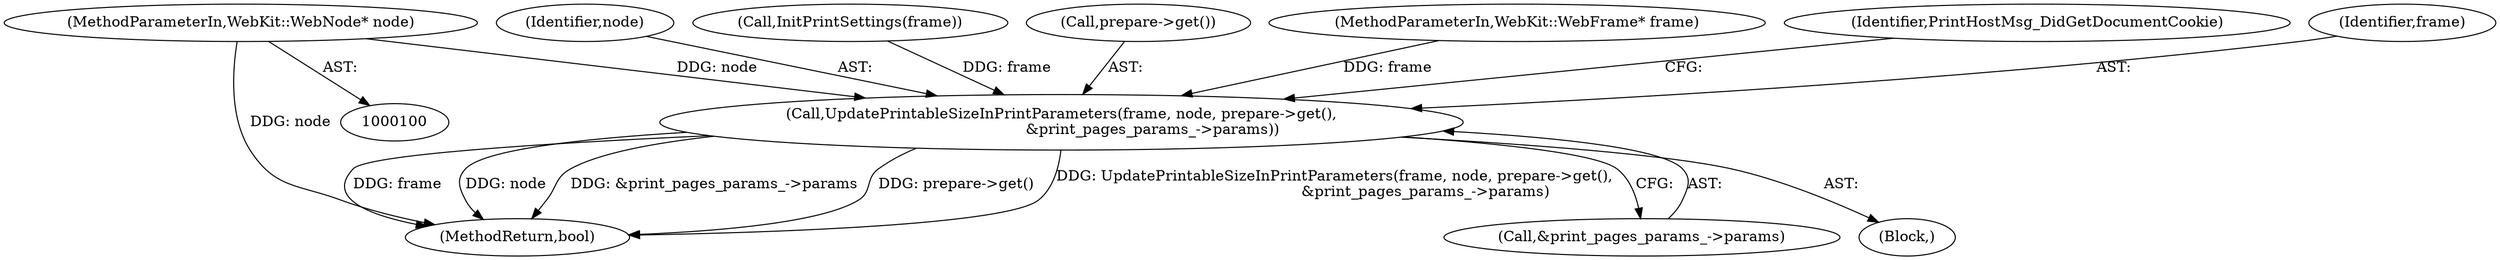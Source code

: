 digraph "0_Chrome_c7a90019bf7054145b11d2577b851cf2779d3d79_5@pointer" {
"1000102" [label="(MethodParameterIn,WebKit::WebNode* node)"];
"1000117" [label="(Call,UpdatePrintableSizeInPrintParameters(frame, node, prepare->get(),\n                                       &print_pages_params_->params))"];
"1000102" [label="(MethodParameterIn,WebKit::WebNode* node)"];
"1000130" [label="(MethodReturn,bool)"];
"1000117" [label="(Call,UpdatePrintableSizeInPrintParameters(frame, node, prepare->get(),\n                                       &print_pages_params_->params))"];
"1000119" [label="(Identifier,node)"];
"1000107" [label="(Call,InitPrintSettings(frame))"];
"1000121" [label="(Call,&print_pages_params_->params)"];
"1000120" [label="(Call,prepare->get())"];
"1000101" [label="(MethodParameterIn,WebKit::WebFrame* frame)"];
"1000104" [label="(Block,)"];
"1000127" [label="(Identifier,PrintHostMsg_DidGetDocumentCookie)"];
"1000118" [label="(Identifier,frame)"];
"1000102" -> "1000100"  [label="AST: "];
"1000102" -> "1000130"  [label="DDG: node"];
"1000102" -> "1000117"  [label="DDG: node"];
"1000117" -> "1000104"  [label="AST: "];
"1000117" -> "1000121"  [label="CFG: "];
"1000118" -> "1000117"  [label="AST: "];
"1000119" -> "1000117"  [label="AST: "];
"1000120" -> "1000117"  [label="AST: "];
"1000121" -> "1000117"  [label="AST: "];
"1000127" -> "1000117"  [label="CFG: "];
"1000117" -> "1000130"  [label="DDG: UpdatePrintableSizeInPrintParameters(frame, node, prepare->get(),\n                                       &print_pages_params_->params)"];
"1000117" -> "1000130"  [label="DDG: frame"];
"1000117" -> "1000130"  [label="DDG: node"];
"1000117" -> "1000130"  [label="DDG: &print_pages_params_->params"];
"1000117" -> "1000130"  [label="DDG: prepare->get()"];
"1000107" -> "1000117"  [label="DDG: frame"];
"1000101" -> "1000117"  [label="DDG: frame"];
}

